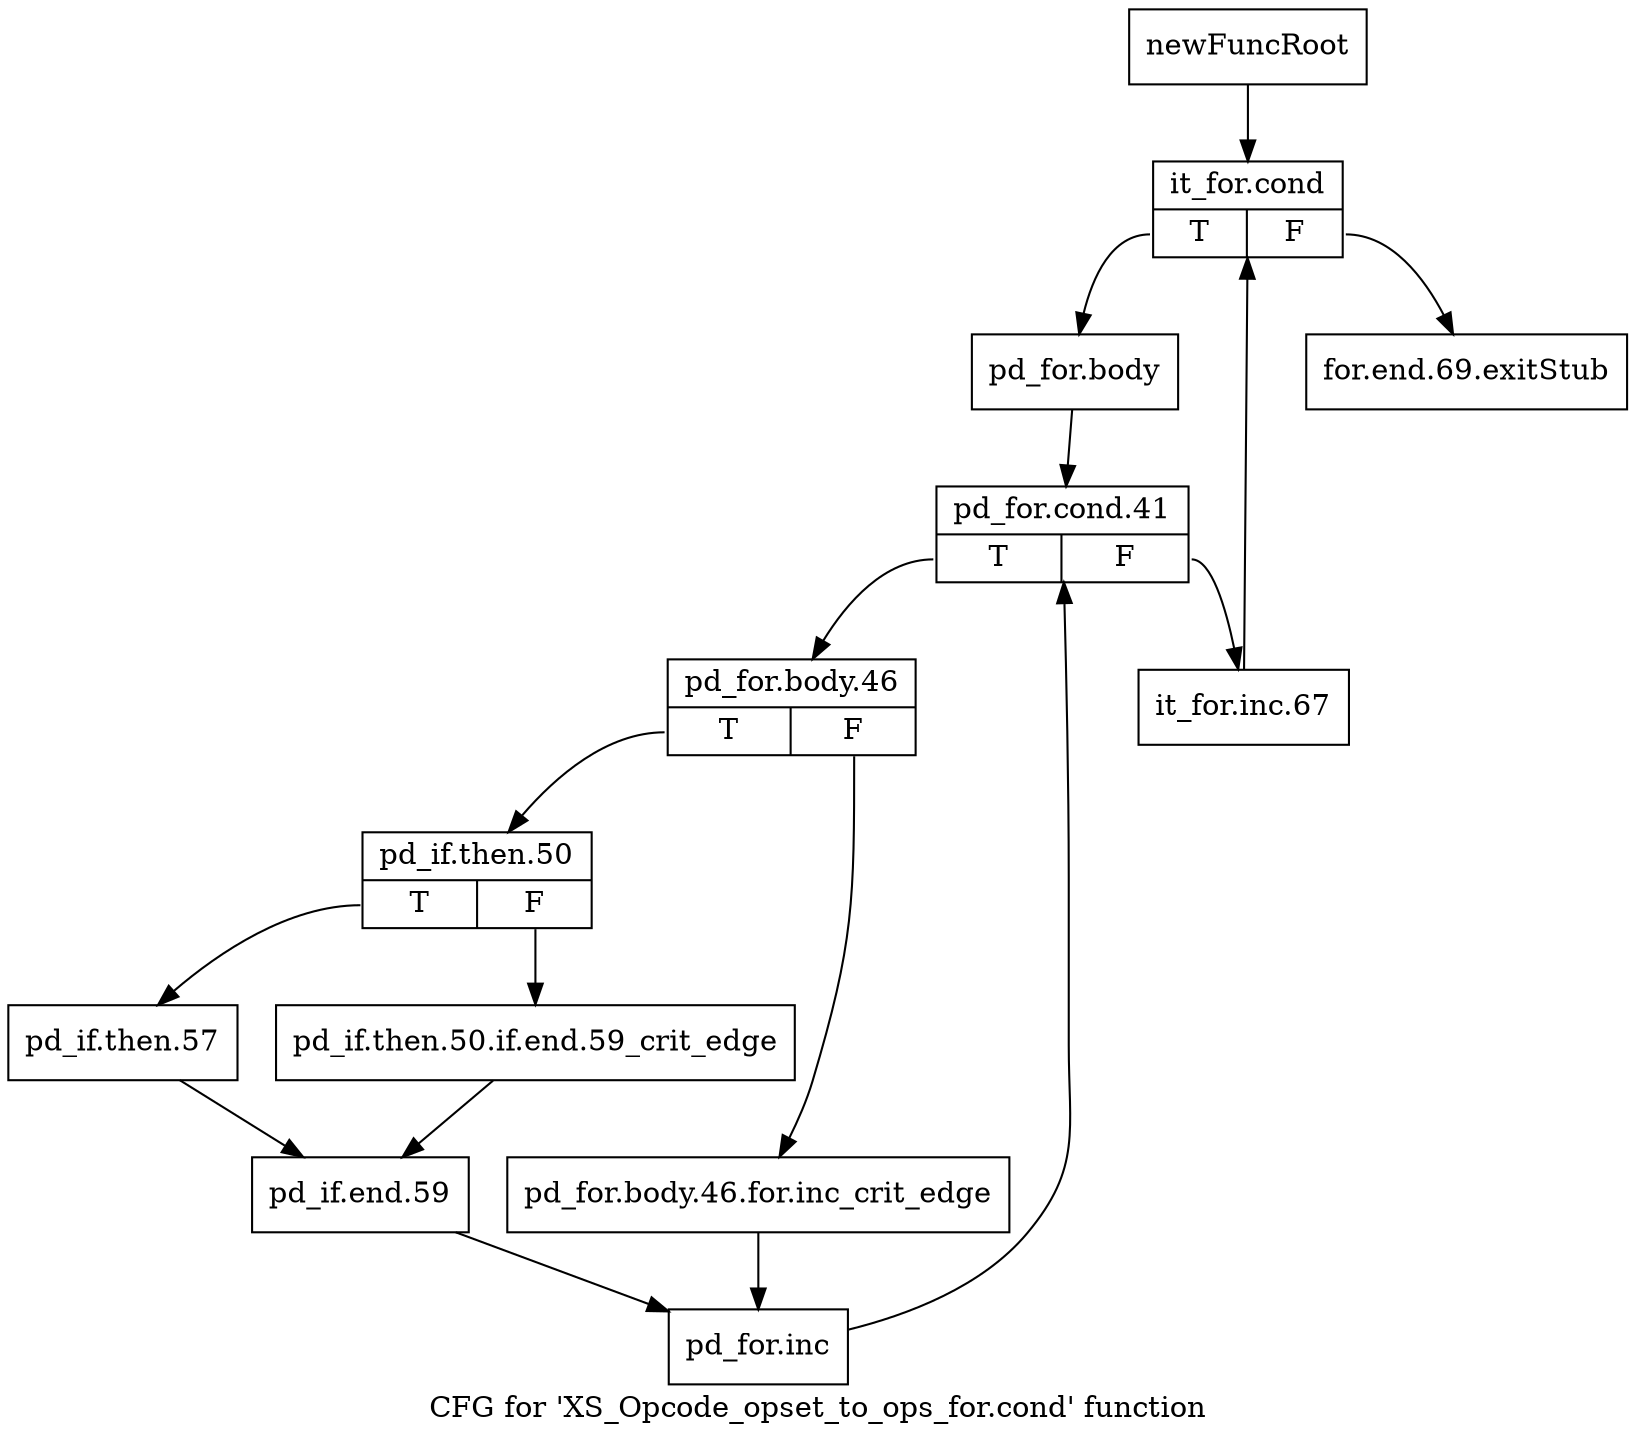 digraph "CFG for 'XS_Opcode_opset_to_ops_for.cond' function" {
	label="CFG for 'XS_Opcode_opset_to_ops_for.cond' function";

	Node0x59d5570 [shape=record,label="{newFuncRoot}"];
	Node0x59d5570 -> Node0x59d5610;
	Node0x59d55c0 [shape=record,label="{for.end.69.exitStub}"];
	Node0x59d5610 [shape=record,label="{it_for.cond|{<s0>T|<s1>F}}"];
	Node0x59d5610:s0 -> Node0x59d5660;
	Node0x59d5610:s1 -> Node0x59d55c0;
	Node0x59d5660 [shape=record,label="{pd_for.body}"];
	Node0x59d5660 -> Node0x59d56b0;
	Node0x59d56b0 [shape=record,label="{pd_for.cond.41|{<s0>T|<s1>F}}"];
	Node0x59d56b0:s0 -> Node0x59d5750;
	Node0x59d56b0:s1 -> Node0x59d5700;
	Node0x59d5700 [shape=record,label="{it_for.inc.67}"];
	Node0x59d5700 -> Node0x59d5610;
	Node0x59d5750 [shape=record,label="{pd_for.body.46|{<s0>T|<s1>F}}"];
	Node0x59d5750:s0 -> Node0x59d57f0;
	Node0x59d5750:s1 -> Node0x59d57a0;
	Node0x59d57a0 [shape=record,label="{pd_for.body.46.for.inc_crit_edge}"];
	Node0x59d57a0 -> Node0x59d5930;
	Node0x59d57f0 [shape=record,label="{pd_if.then.50|{<s0>T|<s1>F}}"];
	Node0x59d57f0:s0 -> Node0x59d5890;
	Node0x59d57f0:s1 -> Node0x59d5840;
	Node0x59d5840 [shape=record,label="{pd_if.then.50.if.end.59_crit_edge}"];
	Node0x59d5840 -> Node0x59d58e0;
	Node0x59d5890 [shape=record,label="{pd_if.then.57}"];
	Node0x59d5890 -> Node0x59d58e0;
	Node0x59d58e0 [shape=record,label="{pd_if.end.59}"];
	Node0x59d58e0 -> Node0x59d5930;
	Node0x59d5930 [shape=record,label="{pd_for.inc}"];
	Node0x59d5930 -> Node0x59d56b0;
}
